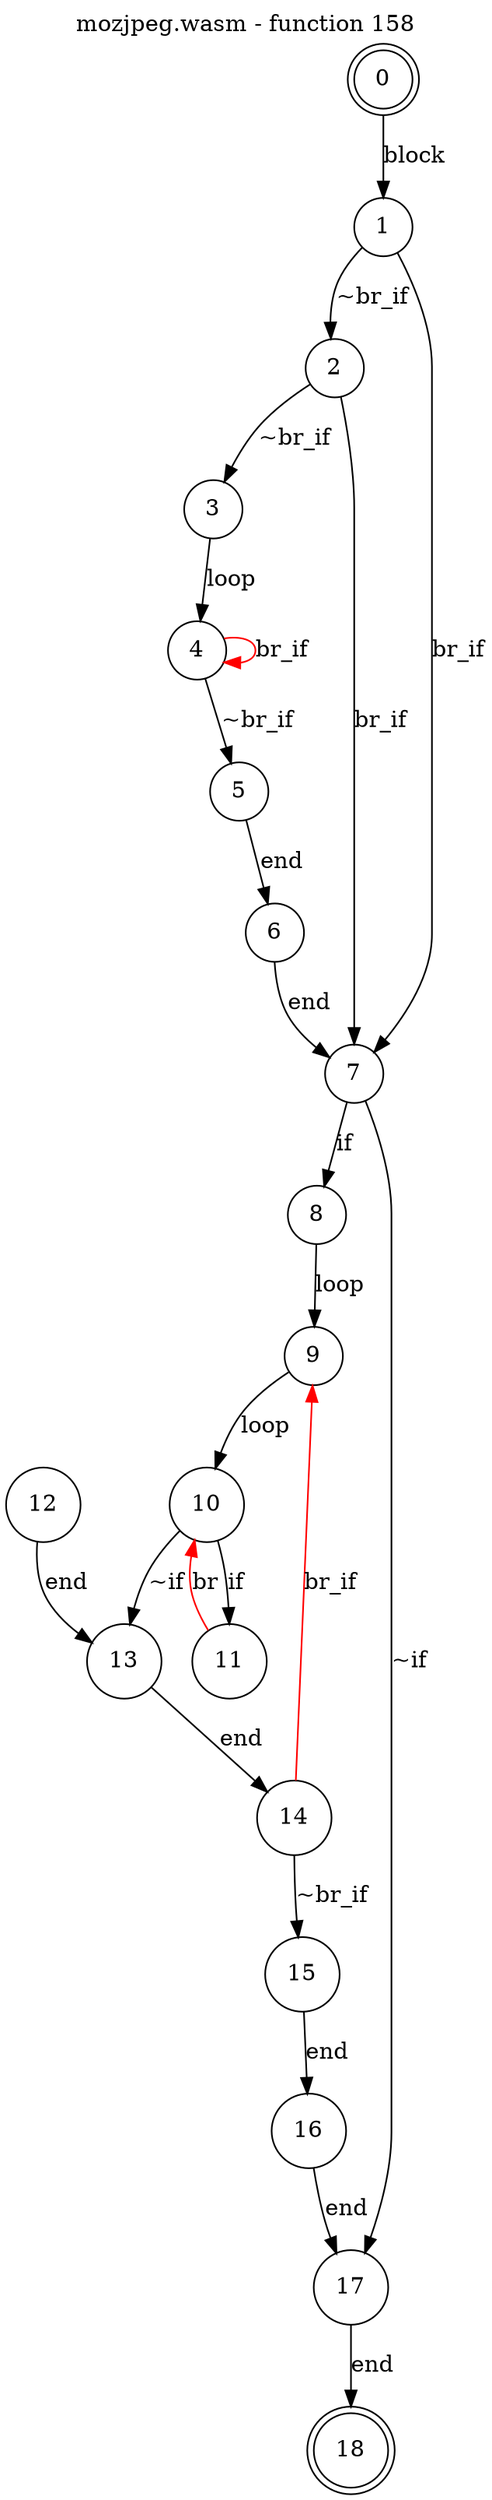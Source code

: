 digraph finite_state_machine {
    label = "mozjpeg.wasm - function 158"
    labelloc =  t
    labelfontsize = 16
    labelfontcolor = black
    labelfontname = "Helvetica"
    node [shape = doublecircle]; 0 18;
    node [shape = circle];
    0 -> 1[label = "block"];
    1 -> 2[label = "~br_if"];
    1 -> 7[label = "br_if"];
    2 -> 3[label = "~br_if"];
    2 -> 7[label = "br_if"];
    3 -> 4[label = "loop"];
    4 -> 5[label = "~br_if"];
    4 -> 4[color="red" label = "br_if"];
    5 -> 6[label = "end"];
    6 -> 7[label = "end"];
    7 -> 8[label = "if"];
    7 -> 17[label = "~if"];
    8 -> 9[label = "loop"];
    9 -> 10[label = "loop"];
    10 -> 11[label = "if"];
    10 -> 13[label = "~if"];
    11 -> 10[color="red" label = "br"];
    12 -> 13[label = "end"];
    13 -> 14[label = "end"];
    14 -> 15[label = "~br_if"];
    14 -> 9[color="red" label = "br_if"];
    15 -> 16[label = "end"];
    16 -> 17[label = "end"];
    17 -> 18[label = "end"];
}
